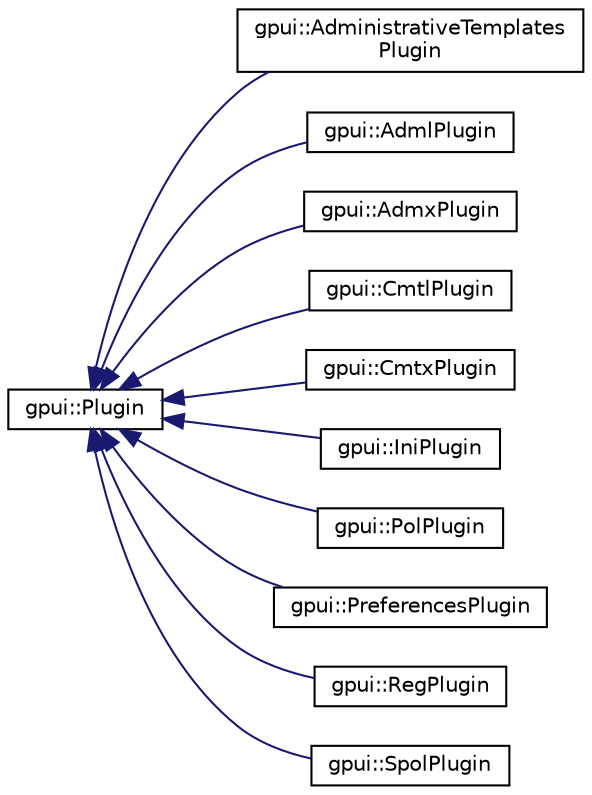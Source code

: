 digraph "Graphical Class Hierarchy"
{
 // LATEX_PDF_SIZE
  edge [fontname="Helvetica",fontsize="10",labelfontname="Helvetica",labelfontsize="10"];
  node [fontname="Helvetica",fontsize="10",shape=record];
  rankdir="LR";
  Node0 [label="gpui::Plugin",height=0.2,width=0.4,color="black", fillcolor="white", style="filled",URL="$classgpui_1_1_plugin.html",tooltip=" "];
  Node0 -> Node1 [dir="back",color="midnightblue",fontsize="10",style="solid",fontname="Helvetica"];
  Node1 [label="gpui::AdministrativeTemplates\lPlugin",height=0.2,width=0.4,color="black", fillcolor="white", style="filled",URL="$classgpui_1_1_administrative_templates_plugin.html",tooltip=" "];
  Node0 -> Node2 [dir="back",color="midnightblue",fontsize="10",style="solid",fontname="Helvetica"];
  Node2 [label="gpui::AdmlPlugin",height=0.2,width=0.4,color="black", fillcolor="white", style="filled",URL="$classgpui_1_1_adml_plugin.html",tooltip=" "];
  Node0 -> Node3 [dir="back",color="midnightblue",fontsize="10",style="solid",fontname="Helvetica"];
  Node3 [label="gpui::AdmxPlugin",height=0.2,width=0.4,color="black", fillcolor="white", style="filled",URL="$classgpui_1_1_admx_plugin.html",tooltip=" "];
  Node0 -> Node4 [dir="back",color="midnightblue",fontsize="10",style="solid",fontname="Helvetica"];
  Node4 [label="gpui::CmtlPlugin",height=0.2,width=0.4,color="black", fillcolor="white", style="filled",URL="$classgpui_1_1_cmtl_plugin.html",tooltip=" "];
  Node0 -> Node5 [dir="back",color="midnightblue",fontsize="10",style="solid",fontname="Helvetica"];
  Node5 [label="gpui::CmtxPlugin",height=0.2,width=0.4,color="black", fillcolor="white", style="filled",URL="$classgpui_1_1_cmtx_plugin.html",tooltip=" "];
  Node0 -> Node6 [dir="back",color="midnightblue",fontsize="10",style="solid",fontname="Helvetica"];
  Node6 [label="gpui::IniPlugin",height=0.2,width=0.4,color="black", fillcolor="white", style="filled",URL="$classgpui_1_1_ini_plugin.html",tooltip=" "];
  Node0 -> Node7 [dir="back",color="midnightblue",fontsize="10",style="solid",fontname="Helvetica"];
  Node7 [label="gpui::PolPlugin",height=0.2,width=0.4,color="black", fillcolor="white", style="filled",URL="$classgpui_1_1_pol_plugin.html",tooltip=" "];
  Node0 -> Node8 [dir="back",color="midnightblue",fontsize="10",style="solid",fontname="Helvetica"];
  Node8 [label="gpui::PreferencesPlugin",height=0.2,width=0.4,color="black", fillcolor="white", style="filled",URL="$classgpui_1_1_preferences_plugin.html",tooltip=" "];
  Node0 -> Node9 [dir="back",color="midnightblue",fontsize="10",style="solid",fontname="Helvetica"];
  Node9 [label="gpui::RegPlugin",height=0.2,width=0.4,color="black", fillcolor="white", style="filled",URL="$classgpui_1_1_reg_plugin.html",tooltip=" "];
  Node0 -> Node10 [dir="back",color="midnightblue",fontsize="10",style="solid",fontname="Helvetica"];
  Node10 [label="gpui::SpolPlugin",height=0.2,width=0.4,color="black", fillcolor="white", style="filled",URL="$classgpui_1_1_spol_plugin.html",tooltip=" "];
}

